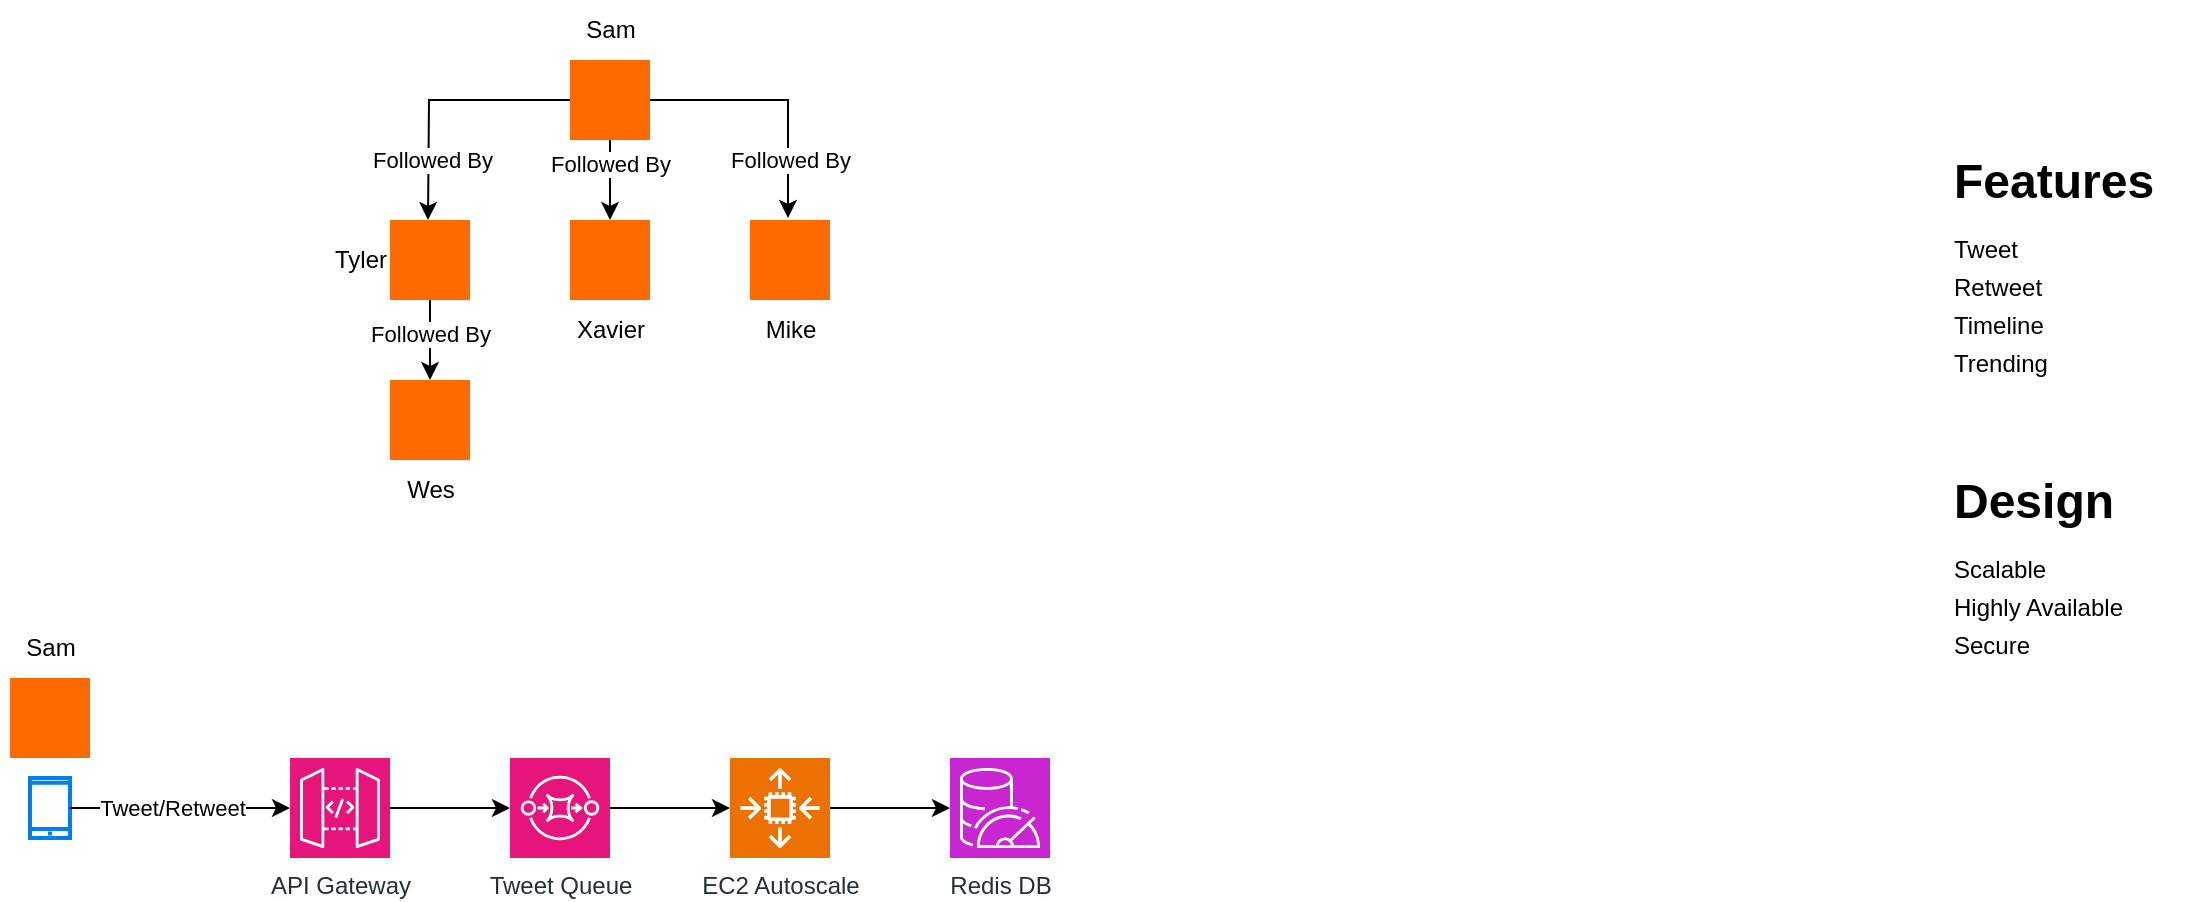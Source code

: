 <mxfile version="26.0.5">
  <diagram name="Page-1" id="ZX72CxPNihqaZrLFioal">
    <mxGraphModel dx="1306" dy="825" grid="1" gridSize="10" guides="1" tooltips="1" connect="1" arrows="1" fold="1" page="1" pageScale="1" pageWidth="1169" pageHeight="827" math="0" shadow="0">
      <root>
        <mxCell id="0" />
        <mxCell id="1" parent="0" />
        <mxCell id="Kt5064PdepQr5R5rHAA1-1" value="" style="html=1;verticalLabelPosition=bottom;align=center;labelBackgroundColor=#ffffff;verticalAlign=top;strokeWidth=2;strokeColor=#0080F0;shadow=0;dashed=0;shape=mxgraph.ios7.icons.smartphone;" vertex="1" parent="1">
          <mxGeometry x="40" y="399" width="20" height="30" as="geometry" />
        </mxCell>
        <mxCell id="Kt5064PdepQr5R5rHAA1-2" value="&lt;h1 style=&quot;margin-top: 0px;&quot;&gt;Features&lt;/h1&gt;&lt;p style=&quot;line-height: 60%;&quot;&gt;Tweet&lt;/p&gt;&lt;p style=&quot;line-height: 60%;&quot;&gt;Retweet&lt;/p&gt;&lt;p style=&quot;line-height: 60%;&quot;&gt;Timeline&lt;/p&gt;&lt;p style=&quot;line-height: 60%;&quot;&gt;Trending&lt;/p&gt;" style="text;html=1;whiteSpace=wrap;overflow=hidden;rounded=0;" vertex="1" parent="1">
          <mxGeometry x="1000" y="80" width="120" height="130" as="geometry" />
        </mxCell>
        <mxCell id="Kt5064PdepQr5R5rHAA1-3" value="&lt;h1 style=&quot;margin-top: 0px;&quot;&gt;Design&lt;/h1&gt;&lt;p style=&quot;line-height: 60%;&quot;&gt;Scalable&lt;/p&gt;&lt;p style=&quot;line-height: 60%;&quot;&gt;Highly Available&lt;/p&gt;&lt;p style=&quot;line-height: 60%;&quot;&gt;Secure&lt;/p&gt;" style="text;html=1;whiteSpace=wrap;overflow=hidden;rounded=0;" vertex="1" parent="1">
          <mxGeometry x="1000" y="240" width="120" height="110" as="geometry" />
        </mxCell>
        <mxCell id="Kt5064PdepQr5R5rHAA1-15" value="" style="edgeStyle=orthogonalEdgeStyle;rounded=0;orthogonalLoop=1;jettySize=auto;html=1;" edge="1" parent="1" source="Kt5064PdepQr5R5rHAA1-4" target="Kt5064PdepQr5R5rHAA1-14">
          <mxGeometry relative="1" as="geometry" />
        </mxCell>
        <mxCell id="Kt5064PdepQr5R5rHAA1-4" value="API Gateway" style="sketch=0;points=[[0,0,0],[0.25,0,0],[0.5,0,0],[0.75,0,0],[1,0,0],[0,1,0],[0.25,1,0],[0.5,1,0],[0.75,1,0],[1,1,0],[0,0.25,0],[0,0.5,0],[0,0.75,0],[1,0.25,0],[1,0.5,0],[1,0.75,0]];outlineConnect=0;fontColor=#232F3E;fillColor=#E7157B;strokeColor=#ffffff;dashed=0;verticalLabelPosition=bottom;verticalAlign=top;align=center;html=1;fontSize=12;fontStyle=0;aspect=fixed;shape=mxgraph.aws4.resourceIcon;resIcon=mxgraph.aws4.api_gateway;" vertex="1" parent="1">
          <mxGeometry x="170" y="389" width="50" height="50" as="geometry" />
        </mxCell>
        <mxCell id="Kt5064PdepQr5R5rHAA1-5" style="edgeStyle=orthogonalEdgeStyle;rounded=0;orthogonalLoop=1;jettySize=auto;html=1;entryX=0;entryY=0.5;entryDx=0;entryDy=0;entryPerimeter=0;" edge="1" parent="1" source="Kt5064PdepQr5R5rHAA1-1" target="Kt5064PdepQr5R5rHAA1-4">
          <mxGeometry relative="1" as="geometry" />
        </mxCell>
        <mxCell id="Kt5064PdepQr5R5rHAA1-10" value="Tweet/Retweet" style="edgeLabel;html=1;align=center;verticalAlign=middle;resizable=0;points=[];" vertex="1" connectable="0" parent="Kt5064PdepQr5R5rHAA1-5">
          <mxGeometry x="-0.229" relative="1" as="geometry">
            <mxPoint x="8" as="offset" />
          </mxGeometry>
        </mxCell>
        <mxCell id="Kt5064PdepQr5R5rHAA1-28" value="" style="edgeStyle=orthogonalEdgeStyle;rounded=0;orthogonalLoop=1;jettySize=auto;html=1;" edge="1" parent="1" source="Kt5064PdepQr5R5rHAA1-14">
          <mxGeometry relative="1" as="geometry">
            <mxPoint x="390" y="414" as="targetPoint" />
          </mxGeometry>
        </mxCell>
        <mxCell id="Kt5064PdepQr5R5rHAA1-14" value="Tweet Queue" style="sketch=0;points=[[0,0,0],[0.25,0,0],[0.5,0,0],[0.75,0,0],[1,0,0],[0,1,0],[0.25,1,0],[0.5,1,0],[0.75,1,0],[1,1,0],[0,0.25,0],[0,0.5,0],[0,0.75,0],[1,0.25,0],[1,0.5,0],[1,0.75,0]];outlineConnect=0;fontColor=#232F3E;fillColor=#E7157B;strokeColor=#ffffff;dashed=0;verticalLabelPosition=bottom;verticalAlign=top;align=center;html=1;fontSize=12;fontStyle=0;aspect=fixed;shape=mxgraph.aws4.resourceIcon;resIcon=mxgraph.aws4.sqs;" vertex="1" parent="1">
          <mxGeometry x="280" y="389" width="50" height="50" as="geometry" />
        </mxCell>
        <mxCell id="Kt5064PdepQr5R5rHAA1-32" style="edgeStyle=orthogonalEdgeStyle;rounded=0;orthogonalLoop=1;jettySize=auto;html=1;" edge="1" parent="1">
          <mxGeometry relative="1" as="geometry">
            <mxPoint x="500" y="414" as="targetPoint" />
            <mxPoint x="440" y="414" as="sourcePoint" />
          </mxGeometry>
        </mxCell>
        <mxCell id="Kt5064PdepQr5R5rHAA1-17" value="Redis DB" style="sketch=0;points=[[0,0,0],[0.25,0,0],[0.5,0,0],[0.75,0,0],[1,0,0],[0,1,0],[0.25,1,0],[0.5,1,0],[0.75,1,0],[1,1,0],[0,0.25,0],[0,0.5,0],[0,0.75,0],[1,0.25,0],[1,0.5,0],[1,0.75,0]];outlineConnect=0;fontColor=#232F3E;fillColor=#C925D1;strokeColor=#ffffff;dashed=0;verticalLabelPosition=bottom;verticalAlign=top;align=center;html=1;fontSize=12;fontStyle=0;aspect=fixed;shape=mxgraph.aws4.resourceIcon;resIcon=mxgraph.aws4.memorydb_for_redis;" vertex="1" parent="1">
          <mxGeometry x="500" y="389" width="50" height="50" as="geometry" />
        </mxCell>
        <mxCell id="Kt5064PdepQr5R5rHAA1-33" value="EC2 Autoscale" style="sketch=0;points=[[0,0,0],[0.25,0,0],[0.5,0,0],[0.75,0,0],[1,0,0],[0,1,0],[0.25,1,0],[0.5,1,0],[0.75,1,0],[1,1,0],[0,0.25,0],[0,0.5,0],[0,0.75,0],[1,0.25,0],[1,0.5,0],[1,0.75,0]];outlineConnect=0;fontColor=#232F3E;fillColor=#ED7100;strokeColor=#ffffff;dashed=0;verticalLabelPosition=bottom;verticalAlign=top;align=center;html=1;fontSize=12;fontStyle=0;aspect=fixed;shape=mxgraph.aws4.resourceIcon;resIcon=mxgraph.aws4.auto_scaling2;" vertex="1" parent="1">
          <mxGeometry x="390" y="389" width="50" height="50" as="geometry" />
        </mxCell>
        <mxCell id="Kt5064PdepQr5R5rHAA1-39" value="" style="edgeStyle=orthogonalEdgeStyle;rounded=0;orthogonalLoop=1;jettySize=auto;html=1;" edge="1" parent="1" source="Kt5064PdepQr5R5rHAA1-34" target="Kt5064PdepQr5R5rHAA1-38">
          <mxGeometry relative="1" as="geometry" />
        </mxCell>
        <mxCell id="Kt5064PdepQr5R5rHAA1-49" value="Followed By" style="edgeLabel;html=1;align=center;verticalAlign=middle;resizable=0;points=[];" vertex="1" connectable="0" parent="Kt5064PdepQr5R5rHAA1-39">
          <mxGeometry x="-0.4" relative="1" as="geometry">
            <mxPoint as="offset" />
          </mxGeometry>
        </mxCell>
        <mxCell id="Kt5064PdepQr5R5rHAA1-34" value="" style="points=[];aspect=fixed;html=1;align=center;shadow=0;dashed=0;fillColor=#FF6A00;strokeColor=none;shape=mxgraph.alibaba_cloud.user;" vertex="1" parent="1">
          <mxGeometry x="310" y="40" width="40" height="40" as="geometry" />
        </mxCell>
        <mxCell id="Kt5064PdepQr5R5rHAA1-35" value="" style="points=[];aspect=fixed;html=1;align=center;shadow=0;dashed=0;fillColor=#FF6A00;strokeColor=none;shape=mxgraph.alibaba_cloud.user;" vertex="1" parent="1">
          <mxGeometry x="400" y="120" width="40" height="40" as="geometry" />
        </mxCell>
        <mxCell id="Kt5064PdepQr5R5rHAA1-36" value="" style="points=[];aspect=fixed;html=1;align=center;shadow=0;dashed=0;fillColor=#FF6A00;strokeColor=none;shape=mxgraph.alibaba_cloud.user;" vertex="1" parent="1">
          <mxGeometry x="220" y="200" width="40" height="40" as="geometry" />
        </mxCell>
        <mxCell id="Kt5064PdepQr5R5rHAA1-42" value="" style="edgeStyle=orthogonalEdgeStyle;rounded=0;orthogonalLoop=1;jettySize=auto;html=1;" edge="1" parent="1" source="Kt5064PdepQr5R5rHAA1-37" target="Kt5064PdepQr5R5rHAA1-36">
          <mxGeometry relative="1" as="geometry" />
        </mxCell>
        <mxCell id="Kt5064PdepQr5R5rHAA1-51" value="Followed By" style="edgeLabel;html=1;align=center;verticalAlign=middle;resizable=0;points=[];" vertex="1" connectable="0" parent="Kt5064PdepQr5R5rHAA1-42">
          <mxGeometry x="-0.15" relative="1" as="geometry">
            <mxPoint as="offset" />
          </mxGeometry>
        </mxCell>
        <mxCell id="Kt5064PdepQr5R5rHAA1-37" value="" style="points=[];aspect=fixed;html=1;align=center;shadow=0;dashed=0;fillColor=#FF6A00;strokeColor=none;shape=mxgraph.alibaba_cloud.user;" vertex="1" parent="1">
          <mxGeometry x="220" y="120" width="40" height="40" as="geometry" />
        </mxCell>
        <mxCell id="Kt5064PdepQr5R5rHAA1-38" value="" style="points=[];aspect=fixed;html=1;align=center;shadow=0;dashed=0;fillColor=#FF6A00;strokeColor=none;shape=mxgraph.alibaba_cloud.user;" vertex="1" parent="1">
          <mxGeometry x="310" y="120" width="40" height="40" as="geometry" />
        </mxCell>
        <mxCell id="Kt5064PdepQr5R5rHAA1-40" style="edgeStyle=orthogonalEdgeStyle;rounded=0;orthogonalLoop=1;jettySize=auto;html=1;" edge="1" parent="1" source="Kt5064PdepQr5R5rHAA1-34">
          <mxGeometry relative="1" as="geometry">
            <mxPoint x="239" y="120" as="targetPoint" />
          </mxGeometry>
        </mxCell>
        <mxCell id="Kt5064PdepQr5R5rHAA1-52" value="Followed By" style="edgeLabel;html=1;align=center;verticalAlign=middle;resizable=0;points=[];" vertex="1" connectable="0" parent="Kt5064PdepQr5R5rHAA1-40">
          <mxGeometry x="0.341" y="1" relative="1" as="geometry">
            <mxPoint y="13" as="offset" />
          </mxGeometry>
        </mxCell>
        <mxCell id="Kt5064PdepQr5R5rHAA1-41" style="edgeStyle=orthogonalEdgeStyle;rounded=0;orthogonalLoop=1;jettySize=auto;html=1;entryX=0.475;entryY=-0.025;entryDx=0;entryDy=0;entryPerimeter=0;" edge="1" parent="1" source="Kt5064PdepQr5R5rHAA1-34" target="Kt5064PdepQr5R5rHAA1-35">
          <mxGeometry relative="1" as="geometry" />
        </mxCell>
        <mxCell id="Kt5064PdepQr5R5rHAA1-50" value="Followed By" style="edgeLabel;html=1;align=center;verticalAlign=middle;resizable=0;points=[];" vertex="1" connectable="0" parent="Kt5064PdepQr5R5rHAA1-41">
          <mxGeometry x="0.438" relative="1" as="geometry">
            <mxPoint x="1" y="7" as="offset" />
          </mxGeometry>
        </mxCell>
        <mxCell id="Kt5064PdepQr5R5rHAA1-43" value="Sam" style="text;html=1;align=center;verticalAlign=middle;resizable=0;points=[];autosize=1;strokeColor=none;fillColor=none;" vertex="1" parent="1">
          <mxGeometry x="305" y="10" width="50" height="30" as="geometry" />
        </mxCell>
        <mxCell id="Kt5064PdepQr5R5rHAA1-44" value="Mike" style="text;html=1;align=center;verticalAlign=middle;resizable=0;points=[];autosize=1;strokeColor=none;fillColor=none;" vertex="1" parent="1">
          <mxGeometry x="395" y="160" width="50" height="30" as="geometry" />
        </mxCell>
        <mxCell id="Kt5064PdepQr5R5rHAA1-45" value="Xavier" style="text;html=1;align=center;verticalAlign=middle;resizable=0;points=[];autosize=1;strokeColor=none;fillColor=none;" vertex="1" parent="1">
          <mxGeometry x="300" y="160" width="60" height="30" as="geometry" />
        </mxCell>
        <mxCell id="Kt5064PdepQr5R5rHAA1-46" value="Tyler" style="text;html=1;align=center;verticalAlign=middle;resizable=0;points=[];autosize=1;strokeColor=none;fillColor=none;" vertex="1" parent="1">
          <mxGeometry x="180" y="125" width="50" height="30" as="geometry" />
        </mxCell>
        <mxCell id="Kt5064PdepQr5R5rHAA1-47" value="Wes" style="text;html=1;align=center;verticalAlign=middle;resizable=0;points=[];autosize=1;strokeColor=none;fillColor=none;" vertex="1" parent="1">
          <mxGeometry x="215" y="240" width="50" height="30" as="geometry" />
        </mxCell>
        <mxCell id="Kt5064PdepQr5R5rHAA1-55" value="" style="points=[];aspect=fixed;html=1;align=center;shadow=0;dashed=0;fillColor=#FF6A00;strokeColor=none;shape=mxgraph.alibaba_cloud.user;" vertex="1" parent="1">
          <mxGeometry x="30" y="349" width="40" height="40" as="geometry" />
        </mxCell>
        <mxCell id="Kt5064PdepQr5R5rHAA1-56" value="Sam" style="text;html=1;align=center;verticalAlign=middle;resizable=0;points=[];autosize=1;strokeColor=none;fillColor=none;" vertex="1" parent="1">
          <mxGeometry x="25" y="319" width="50" height="30" as="geometry" />
        </mxCell>
      </root>
    </mxGraphModel>
  </diagram>
</mxfile>
